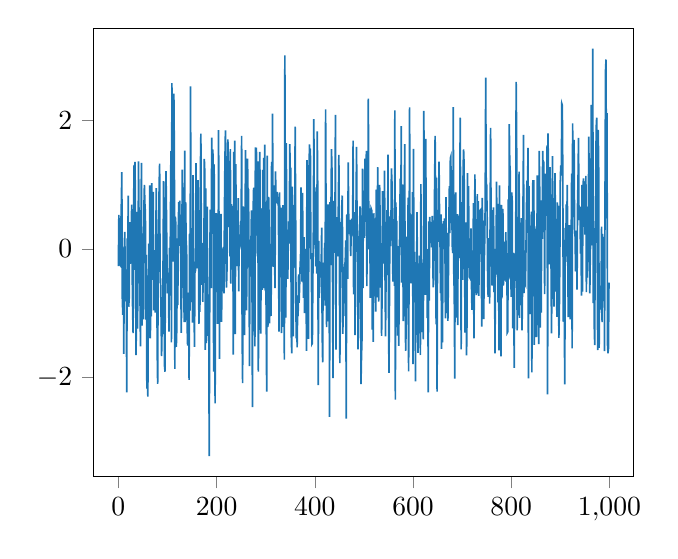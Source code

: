 % This file was created by matplotlib2tikz v0.6.17.
\begin{tikzpicture}

\definecolor{color0}{rgb}{0.122,0.467,0.706}

\begin{axis}[
xmin=-49.95, xmax=1048.95,
ymin=-3.54, ymax=3.435,
tick align=outside,
tick pos=left,
x grid style={white!69.02!black},
y grid style={white!69.02!black}
]
\addplot [semithick, color0, forget plot]
table {%
0 -0.267
1 0.53
2 0.071
3 -0.244
4 -0.255
5 0.325
6 0.69
7 1.197
8 -0.763
9 -1.023
10 0.024
11 -1.633
12 0.007
13 0.268
14 -0.435
15 -0.815
16 -0.358
17 -2.229
18 0.167
19 -0.497
20 0.829
21 -0.898
22 -0.768
23 0.42
24 -0.23
25 -0.067
26 -0.179
27 0.69
28 -0.288
29 -0.942
30 -1.309
31 0.621
32 1.307
33 -0.324
34 1.354
35 -0.07
36 -1.651
37 -0.723
38 0.576
39 -1.237
40 -0.301
41 1.362
42 0.503
43 -0.102
44 -0.732
45 -1.515
46 0.381
47 1.339
48 -1.192
49 0.071
50 -0.66
51 -1.094
52 0.639
53 0.996
54 0.707
55 0.55
56 -1.098
57 -0.092
58 -2.171
59 -1.46
60 -2.297
61 -0.913
62 0.084
63 -1.383
64 0.988
65 -1.391
66 -0.896
67 -1.049
68 1.023
69 0.585
70 -0.479
71 0.889
72 -0.954
73 -0.218
74 -0.017
75 -0.988
76 -0.607
77 0.947
78 0.219
79 -1.557
80 -2.1
81 -0.358
82 0.143
83 0.989
84 1.328
85 -0.499
86 -0.49
87 -1.082
88 -1.667
89 -1.212
90 -1.325
91 -0.225
92 1.057
93 -0.292
94 -1.82
95 -1.909
96 0.748
97 1.212
98 0.485
99 -0.188
100 -0.691
101 -0.488
102 -0.461
103 -1.287
104 0.016
105 -0.564
106 0.386
107 1.522
108 -1.452
109 2.579
110 0.481
111 -0.198
112 0.589
113 2.417
114 1.488
115 -1.865
116 0.502
117 0.387
118 -1.522
119 -1.221
120 0.166
121 -0.873
122 0.34
123 0.73
124 0.172
125 0.751
126 0.086
127 -0.144
128 -1.305
129 -0.695
130 1.234
131 0.421
132 0.959
133 -0.39
134 -1.138
135 1.53
136 -1.136
137 0.728
138 0.135
139 -0.004
140 -1.182
141 -1.502
142 -0.679
143 -0.816
144 -2.035
145 0.239
146 -0.959
147 2.532
148 -0.827
149 -0.48
150 0.326
151 -1.144
152 1.149
153 -0.651
154 -0.845
155 -1.523
156 -0.197
157 -0.346
158 1.336
159 0.52
160 0.299
161 -0.303
162 1.071
163 0.115
164 -1.166
165 -0.245
166 -0.977
167 1.211
168 1.795
169 -0.021
170 -0.559
171 -0.063
172 -0.824
173 0.096
174 -0.527
175 1.403
176 1.198
177 -1.568
178 0.945
179 -1.464
180 0.331
181 0.659
182 -1.35
183 -0.708
184 -1.0
185 -3.222
186 -0.745
187 0.614
188 0.408
189 -0.608
190 1.731
191 0.601
192 1.548
193 1.427
194 -1.906
195 1.317
196 -0.96
197 -2.4
198 0.422
199 0.559
200 0.389
201 0.553
202 -1.164
203 -0.837
204 1.851
205 0.146
206 -1.71
207 0.526
208 -1.043
209 0.548
210 -1.133
211 -0.575
212 -0.654
213 -0.021
214 0.032
215 -0.689
216 0.597
217 1.388
218 1.845
219 -0.06
220 -0.599
221 -0.403
222 1.29
223 1.705
224 1.124
225 0.342
226 1.127
227 -0.113
228 1.555
229 -0.54
230 0.699
231 -0.089
232 -0.007
233 0.669
234 -1.642
235 1.512
236 -0.581
237 1.687
238 -1.325
239 1.319
240 0.432
241 -0.268
242 0.513
243 0.002
244 0.793
245 -0.661
246 0.184
247 0.157
248 0.115
249 0.416
250 0.438
251 1.761
252 -1.318
253 -2.085
254 0.664
255 0.579
256 -0.989
257 -1.338
258 0.454
259 1.539
260 0.584
261 -0.955
262 -0.096
263 1.405
264 0.835
265 0.858
266 0.0
267 -1.824
268 0.017
269 -0.43
270 0.088
271 0.601
272 -0.242
273 -2.46
274 0.069
275 0.902
276 0.955
277 -0.227
278 -1.516
279 1.581
280 0.396
281 1.578
282 0.924
283 -0.114
284 1.365
285 -1.906
286 -0.743
287 -1.257
288 1.51
289 0.309
290 -1.316
291 0.634
292 -0.314
293 -0.636
294 1.231
295 -0.245
296 1.417
297 -0.608
298 1.623
299 -0.547
300 -0.514
301 -0.974
302 -2.22
303 1.451
304 -1.213
305 -1.162
306 0.811
307 0.451
308 -1.156
309 0.078
310 -0.915
311 -1.041
312 1.354
313 0.121
314 2.107
315 -0.276
316 0.99
317 -0.05
318 -0.123
319 -0.609
320 1.209
321 0.77
322 0.71
323 0.888
324 0.797
325 0.707
326 0.663
327 -1.285
328 0.882
329 0.424
330 -0.44
331 0.642
332 -1.308
333 -1.079
334 -1.213
335 0.684
336 -0.219
337 -0.073
338 -1.722
339 3.014
340 0.805
341 -1.066
342 1.646
343 -0.453
344 -0.37
345 -0.464
346 0.112
347 0.429
348 0.084
349 1.632
350 1.203
351 1.216
352 -1.321
353 -1.622
354 0.969
355 0.661
356 -1.359
357 -0.206
358 -0.227
359 0.109
360 1.905
361 0.497
362 -1.389
363 -0.722
364 -1.53
365 -0.954
366 -1.044
367 -0.396
368 -0.837
369 -0.599
370 -0.287
371 -0.107
372 0.957
373 0.227
374 -0.506
375 0.872
376 -0.116
377 -0.762
378 0.186
379 -0.998
380 -0.285
381 -0.565
382 0.001
383 -1.585
384 1.384
385 1.204
386 -0.136
387 -1.4
388 0.686
389 1.628
390 1.51
391 1.562
392 -0.159
393 -0.064
394 -1.481
395 -1.467
396 -0.498
397 0.26
398 2.021
399 0.408
400 0.128
401 0.085
402 -0.27
403 0.959
404 -0.382
405 1.83
406 0.906
407 -2.118
408 0.128
409 -0.759
410 -0.572
411 -0.259
412 -0.285
413 -0.24
414 0.334
415 -1.314
416 -1.765
417 -0.212
418 -0.288
419 -0.655
420 0.094
421 -0.879
422 2.174
423 0.336
424 -1.215
425 -0.151
426 0.461
427 0.693
428 -1.124
429 0.431
430 -2.612
431 0.729
432 -0.251
433 0.693
434 1.555
435 1.211
436 -0.165
437 -2.01
438 0.749
439 -0.059
440 0.599
441 0.418
442 2.086
443 -1.567
444 0.494
445 0.355
446 0.083
447 -0.113
448 0.748
449 1.464
450 -0.16
451 -1.775
452 -0.79
453 0.42
454 0.067
455 0.674
456 0.832
457 -1.32
458 -0.886
459 -1.044
460 -0.337
461 -0.244
462 -0.187
463 0.134
464 -2.64
465 0.521
466 0.531
467 -0.463
468 1.349
469 0.506
470 0.231
471 0.452
472 0.37
473 -0.109
474 0.179
475 0.472
476 0.29
477 0.208
478 1.688
479 -0.706
480 0.575
481 0.363
482 -1.338
483 0.289
484 0.724
485 1.587
486 0.478
487 0.12
488 -1.562
489 -0.975
490 -0.528
491 0.209
492 0.664
493 0.284
494 -2.101
495 -1.7
496 -1.414
497 1.249
498 -0.609
499 0.907
500 0.547
501 0.173
502 1.405
503 0.423
504 0.866
505 1.526
506 -0.577
507 1.016
508 0.47
509 2.34
510 -0.004
511 0.633
512 0.439
513 -0.76
514 -0.252
515 0.621
516 0.599
517 -1.253
518 -0.453
519 -1.443
520 0.556
521 0.337
522 -0.24
523 -0.426
524 -0.975
525 0.922
526 -0.751
527 -0.376
528 1.274
529 0.234
530 -0.819
531 -0.357
532 0.996
533 0.465
534 -0.6
535 0.086
536 -1.353
537 -0.711
538 0.901
539 0.425
540 -0.228
541 0.453
542 1.219
543 -0.394
544 -1.36
545 -0.503
546 0.072
547 0.604
548 -0.406
549 1.468
550 -0.827
551 -1.927
552 -0.812
553 0.506
554 0.044
555 0.303
556 1.255
557 1.067
558 0.509
559 -0.509
560 -0.197
561 0.411
562 -0.572
563 2.158
564 -2.345
565 0.725
566 0.305
567 0.336
568 -1.054
569 -1.348
570 0.044
571 -1.506
572 -0.315
573 0.426
574 1.094
575 0.031
576 1.912
577 -0.522
578 0.09
579 1.002
580 -1.121
581 0.233
582 -0.037
583 1.632
584 -0.779
585 -1.583
586 -1.236
587 0.193
588 -0.403
589 -0.918
590 0.799
591 -1.902
592 -0.284
593 2.203
594 -0.227
595 -0.235
596 -0.536
597 0.54
598 -0.195
599 0.884
600 -1.792
601 1.556
602 -0.83
603 -0.046
604 -0.499
605 -2.059
606 -0.502
607 -1.25
608 0.573
609 -0.301
610 -1.615
611 -0.981
612 -0.863
613 -0.102
614 -0.783
615 -1.649
616 1.011
617 -0.984
618 -1.292
619 -0.217
620 -0.429
621 -1.405
622 2.15
623 0.52
624 0.087
625 -0.712
626 1.715
627 -0.603
628 -1.67e-05
629 -1.075
630 -0.121
631 -2.232
632 0.431
633 -0.802
634 0.501
635 0.318
636 0.171
637 0.346
638 0.025
639 0.515
640 0.276
641 -0.596
642 -0.514
643 0.081
644 1.027
645 1.761
646 0.736
647 -1.174
648 1.112
649 -2.218
650 0.262
651 0.112
652 0.429
653 1.361
654 0.484
655 0.106
656 -0.688
657 0.54
658 -1.555
659 0.394
660 -1.452
661 0.198
662 0.433
663 0.152
664 0.476
665 0.102
666 -1.079
667 0.807
668 -0.547
669 -0.996
670 0.251
671 -1.119
672 -0.479
673 0.41
674 0.978
675 0.248
676 1.412
677 1.439
678 0.554
679 0.59
680 0.036
681 -0.064
682 2.207
683 -0.357
684 -0.709
685 -2.015
686 0.784
687 0.882
688 -1.067
689 -0.261
690 0.542
691 -1.183
692 0.518
693 0.478
694 0.229
695 -0.141
696 2.045
697 0.557
698 -1.563
699 0.586
700 0.728
701 -0.48
702 1.26
703 1.551
704 1.314
705 -0.21
706 -1.302
707 0.415
708 -0.68
709 -1.655
710 -1.085
711 1.181
712 0.352
713 0.978
714 -0.016
715 -0.437
716 -0.452
717 -0.222
718 0.321
719 -0.528
720 -0.948
721 -0.461
722 -0.508
723 0.713
724 -1.391
725 -0.537
726 1.163
727 -0.687
728 0.007
729 -0.719
730 0.156
731 0.854
732 -0.689
733 0.743
734 -0.731
735 0.205
736 0.253
737 0.603
738 0.613
739 -0.096
740 -1.206
741 0.796
742 0.199
743 0.441
744 -1.089
745 -0.231
746 0.121
747 0.721
748 2.665
749 1.026
750 0.995
751 0.487
752 -0.523
753 -0.744
754 -0.392
755 0.168
756 -0.851
757 0.412
758 1.885
759 0.391
760 -0.001
761 -0.571
762 0.606
763 -0.112
764 0.648
765 -0.669
766 -0.346
767 -1.622
768 0.002
769 -0.399
770 1.048
771 0.298
772 0.449
773 -0.831
774 0.703
775 -1.576
776 0.99
777 -0.43
778 -0.624
779 -1.671
780 0.688
781 -0.767
782 0.24
783 0.625
784 -0.569
785 -0.296
786 0.116
787 -0.493
788 -0.355
789 0.261
790 -0.512
791 -0.064
792 -1.302
793 -1.287
794 0.772
795 -0.472
796 1.943
797 1.338
798 1.198
799 -0.384
800 -0.744
801 0.88
802 0.74
803 -1.235
804 -0.061
805 -0.246
806 -1.851
807 -0.584
808 -0.068
809 -0.494
810 2.6
811 1.745
812 -1.266
813 -0.86
814 -0.513
815 -0.095
816 1.204
817 -1.073
818 0.409
819 -0.826
820 -0.796
821 0.481
822 -1.264
823 -0.587
824 0.7
825 1.775
826 -0.686
827 -0.021
828 -0.547
829 -0.563
830 0.002
831 0.619
832 1.065
833 0.264
834 1.575
835 -2.011
836 0.981
837 -0.227
838 -1.013
839 0.185
840 0.052
841 0.581
842 -1.918
843 -0.018
844 1.07
845 -0.209
846 1.071
847 -1.493
848 0.193
849 0.238
850 0.052
851 -1.371
852 -0.412
853 1.147
854 -0.01
855 -1.124
856 -1.478
857 1.528
858 0.902
859 -1.222
860 0.758
861 -0.99
862 0.433
863 0.159
864 1.527
865 1.242
866 1.371
867 0.86
868 -0.701
869 1.005
870 1.174
871 0.518
872 0.597
873 1.611
874 -2.262
875 1.799
876 0.65
877 0.359
878 -0.238
879 1.272
880 0.638
881 -0.155
882 -1.312
883 -0.38
884 1.446
885 -0.775
886 0.201
887 -0.898
888 0.656
889 1.18
890 0.438
891 -0.663
892 -0.444
893 -1.054
894 0.726
895 -0.243
896 0.67
897 -1.381
898 -0.948
899 -0.127
900 1.115
901 1.301
902 1.142
903 2.262
904 2.238
905 1.181
906 -1.129
907 0.328
908 -1.015
909 -2.105
910 0.143
911 -0.199
912 0.693
913 0.118
914 0.996
915 0.178
916 -1.06
917 -0.221
918 0.372
919 -0.65
920 -1.093
921 -0.819
922 0.049
923 1.173
924 -1.546
925 1.955
926 0.718
927 0.677
928 1.698
929 0.277
930 0.199
931 -0.346
932 0.284
933 0.0
934 -0.632
935 0.673
936 1.084
937 1.727
938 0.448
939 0.616
940 0.66
941 -0.07
942 0.42
943 -0.725
944 0.997
945 -0.662
946 0.902
947 1.098
948 0.744
949 1.053
950 0.223
951 0.364
952 1.139
953 -0.67
954 0.661
955 -0.445
956 0.353
957 0.601
958 1.747
959 0.343
960 -0.692
961 -0.082
962 0.25
963 2.243
964 0.979
965 0.056
966 3.118
967 -0.842
968 0.324
969 -1.184
970 -1.496
971 0.255
972 1.014
973 1.887
974 2.042
975 0.164
976 -1.572
977 1.853
978 1.379
979 -1.539
980 -0.572
981 -0.639
982 -0.942
983 -0.634
984 0.349
985 -1.139
986 0.237
987 -0.349
988 -0.191
989 0.19
990 -1.589
991 0.881
992 2.775
993 2.948
994 0.478
995 2.115
996 -1.476
997 -1.623
998 -1.545
999 -0.522
};
\end{axis}

\end{tikzpicture}